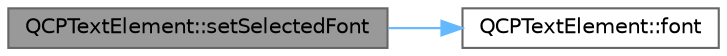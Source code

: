 digraph "QCPTextElement::setSelectedFont"
{
 // LATEX_PDF_SIZE
  bgcolor="transparent";
  edge [fontname=Helvetica,fontsize=10,labelfontname=Helvetica,labelfontsize=10];
  node [fontname=Helvetica,fontsize=10,shape=box,height=0.2,width=0.4];
  rankdir="LR";
  Node1 [label="QCPTextElement::setSelectedFont",height=0.2,width=0.4,color="gray40", fillcolor="grey60", style="filled", fontcolor="black",tooltip=" "];
  Node1 -> Node2 [color="steelblue1",style="solid"];
  Node2 [label="QCPTextElement::font",height=0.2,width=0.4,color="grey40", fillcolor="white", style="filled",URL="$class_q_c_p_text_element.html#a9247189a1c2b2bf5604645a7396b2ddc",tooltip=" "];
}
